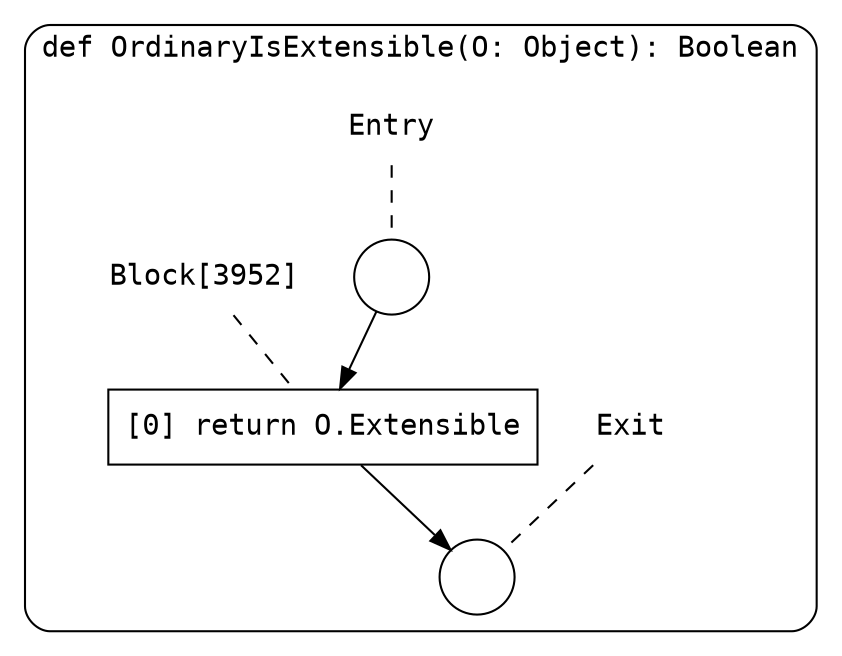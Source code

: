 digraph {
  graph [fontname = "Consolas"]
  node [fontname = "Consolas"]
  edge [fontname = "Consolas"]
  subgraph cluster1052 {
    label = "def OrdinaryIsExtensible(O: Object): Boolean"
    style = rounded
    cluster1052_entry_name [shape=none, label=<<font color="black">Entry</font>>]
    cluster1052_entry_name -> cluster1052_entry [arrowhead=none, color="black", style=dashed]
    cluster1052_entry [shape=circle label=" " color="black" fillcolor="white" style=filled]
    cluster1052_entry -> node3952 [color="black"]
    cluster1052_exit_name [shape=none, label=<<font color="black">Exit</font>>]
    cluster1052_exit_name -> cluster1052_exit [arrowhead=none, color="black", style=dashed]
    cluster1052_exit [shape=circle label=" " color="black" fillcolor="white" style=filled]
    node3952_name [shape=none, label=<<font color="black">Block[3952]</font>>]
    node3952_name -> node3952 [arrowhead=none, color="black", style=dashed]
    node3952 [shape=box, label=<<font color="black">[0] return O.Extensible<BR ALIGN="LEFT"/></font>> color="black" fillcolor="white", style=filled]
    node3952 -> cluster1052_exit [color="black"]
  }
}